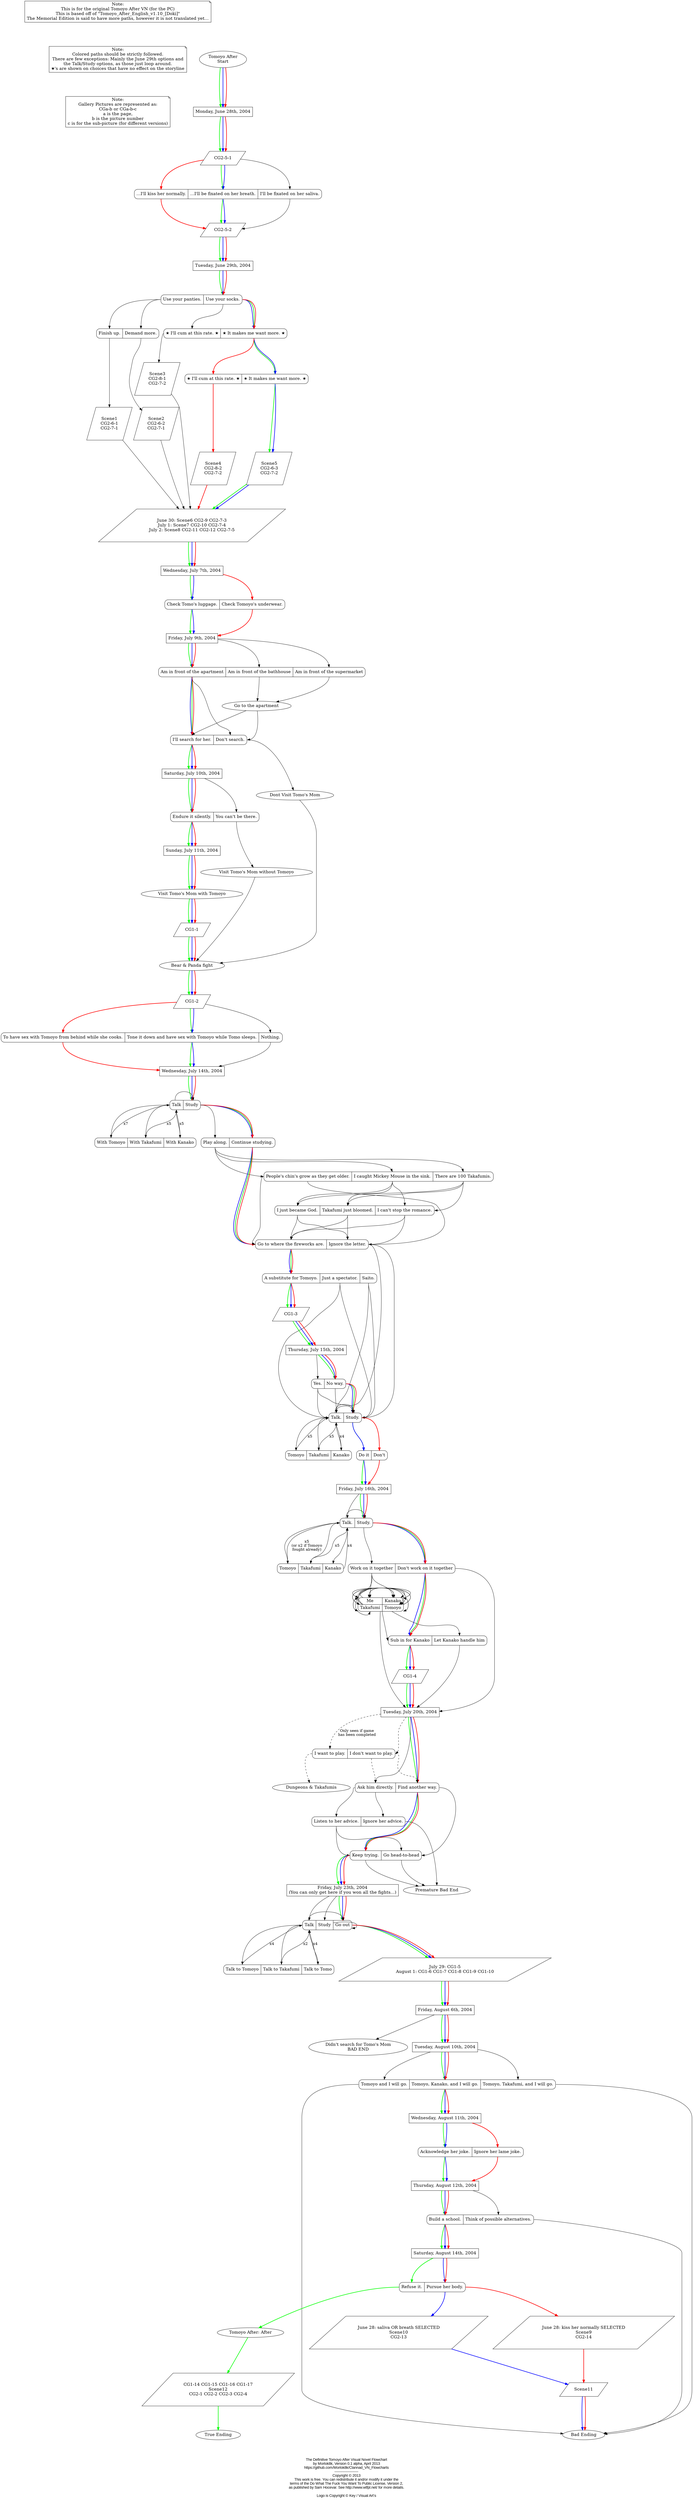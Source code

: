 digraph Tomoyo_After_PC {
/*
#######################################################################
#            DO WHAT THE FUCK YOU WANT TO PUBLIC LICENSE              #
#                    Version 2, December 2004                         #
#                                                                     #
# Copyright (C) 2004 Sam Hocevar <sam@hocevar.net>                    #
#                                                                     #
# Everyone is permitted to copy and distribute verbatim or modified   #
# copies of this license document, and changing it is allowed as long #
# as the name is changed.                                             #
#                                                                     #
#            DO WHAT THE FUCK YOU WANT TO PUBLIC LICENSE              #
#   TERMS AND CONDITIONS FOR COPYING, DISTRIBUTION AND MODIFICATION   #
#                                                                     #
#  0. You just DO WHAT THE FUCK YOU WANT TO.                          #
#                                                                     #
#######################################################################
*/

    // The Definitive Tomoyo After Visual Novel Flowchart

    graph [label = "\n\n\n\nThe Definitive Tomoyo After Visual Novel Flowchart\nby Morlok8k, Version 0.1 alpha, April 2013\nhttps://github.com/Morlok8k/Clannad_VN_Flowcharts\n--------------------\nCopyright © 2013\nThis work is free. You can redistribute it and/or modify it under the\nterms of the Do What The Fuck You Want To Public License, Version 2,\nas published by Sam Hocevar. See http://www.wtfpl.net/ for more details.\n\nLogo is Copyright © Key / Visual Art's" ];
    colorscheme=X11;
    ranksep=1.25;
    compound=true;
    node [fontsize=16];
    fontname="Arial";
    
    //bgcolor=white;
    //edge [arrowsize=1, color=black];
    concentrate=false;
    //splines=ortho;
    splines=true;


/*
TODO:

figure out if there are rlvm bugs.  (not counting D&T)
I cant seem to get some of the CG's that i should.

where are the last 3 CG's on page 1?
why am i not getting the first 4 of page 2?

need to play on Windows / Wine.

D&T completion is said to unlock a CG.
D&T completion is playing it 8 times?  this fact needs verification.

*/

    Note [shape = note, label = "Note:\nThis is for the original Tomoyo After VN (for the PC)\nThis is based off of \"Tomoyo_After_English_v1.10_[Doki]\"\nThe Memorial Edition is said to have more paths, however it is not translated yet..."];
    Note2 [shape = note, label = "Note:\nColored paths should be strictly followed.\nThere are few exceptions: Mainly the June 29th options and\nthe Talk/Study options, as those just loop around.\n★'s are shown on choices that have no effect on the storyline"];
    Note3 [shape = note, label = "Note:\nGallery Pictures are represented as:\nCGa-b or CGa-b-c\na is the page,\nb is the picture number\nc is for the sub-picture (for different versions)"];
    Note -> Note2 -> Note3 [style = bold, color = invis];


//Tomoyo After
    Tomoyo_After_logo [image="dot_files/Tomoyo_After_logo.jpg", label = " ", shape = box, color = invis];
    Tomoyo_After_logo -> Start [style = bold, color = invis];


//start


    Start [label = "Tomoyo After\nStart"];

    //June 28
    JUN_28 [shape = box, label = "Monday, June 28th, 2004"];

    Start -> JUN_28 [style = bold, color = green];    //END1
    Start -> JUN_28 [style = bold, color = blue];    //Blue Path
    Start -> JUN_28 [style = bold, color = red];    //BAD_END

    //CG2-5-1
    CG251 [shape = parallelogram, label = "CG2-5-1"];
    JUN_28 -> CG251 [style = bold, color = green];    //END1
    JUN_28 -> CG251 [style = bold, color = blue];    //Blue Path
    JUN_28 -> CG251 [style = bold, color = red];    //BAD_END

    TA_1 [shape = Mrecord, label = "<a1>...I'll kiss her normally.|<a2>...I'll be fixated on her breath.|<a3>I'll be fixated on her saliva."];
    //choice affects scene on August 14
    CG251 -> TA_1:a2 [style = bold, color = green];    //END1
    CG251 -> TA_1:a2 [style = bold, color = blue];    //Blue Path
    CG251 -> TA_1:a1 [style = bold, color = red];    //BAD_END
    CG251 -> TA_1:a3;

    //CG2-5-2
    CG252 [shape = parallelogram, label = "CG2-5-2"];
    TA_1:a2 -> CG252 [style = bold, color = green];    //END1
    TA_1:a2 -> CG252 [style = bold, color = blue];    //Blue Path
    TA_1:a1 -> CG252 [style = bold, color = red];    //BAD_END
    TA_1:a3 -> CG252;

    //June 29
    JUN_29 [shape = box, label = "Tuesday, June 29th, 2004"];
    CG252 -> JUN_29 [style = bold, color = green];    //END1
    CG252 -> JUN_29 [style = bold, color = blue];    //Blue Path
    CG252 -> JUN_29 [style = bold, color = red];    //BAD_END
    
    TA_2 [shape = Mrecord, label = "<a1>Use your panties.|<a2>Use your socks."];
    JUN_29 -> TA_2:a2 [style = bold, color = green];    //END1
    JUN_29 -> TA_2:a2 [style = bold, color = blue];    //Blue Path
    JUN_29 -> TA_2:a2 [style = bold, color = red];    //BAD_END

    TA_2a [shape = Mrecord, label = "<a1>Finish up.|<a2>Demand more."];
    TA_2:a1 -> TA_2a:a1;
    TA_2:a1 -> TA_2a:a2;

    TA_3 [shape = Mrecord, label = "<a1>★ I'll cum at this rate. ★|<a2>★ It makes me want more. ★"];
    TA_2:a2 -> TA_3:a2 [style = bold, color = green];    //END1
    TA_2:a2 -> TA_3:a2 [style = bold, color = blue];    //Blue Path
    TA_2:a2 -> TA_3:a2 [style = bold, color = red];    //BAD_END
    TA_2:a2 -> TA_3:a1;

    TA_4 [shape = Mrecord, label = "<a1>★ I'll cum at this rate. ★|<a2>★ It makes me want more. ★"];
    TA_3:a2 -> TA_4:a2 [style = bold, color = green];    //END1
    TA_3:a2 -> TA_4:a2 [style = bold, color = invis];    // putting in an invisible arrow seperates the green and blue a bit more...
    TA_3:a2 -> TA_4:a2 [style = bold, color = blue];    //Blue Path
    TA_3:a2 -> TA_4:a1 [style = bold, color = red];    //BAD_END


    //Scene1 CG2-6-1 CG2-7-1
    Scene1 [shape = parallelogram, label = "Scene1\nCG2-6-1\nCG2-7-1"];
    TA_2a:a1 -> Scene1;

    //Scene2 CG2-6-2 CG2-7-1
    Scene2 [shape = parallelogram, label = "Scene2\nCG2-6-2\nCG2-7-1"];
    TA_2a:a2 -> Scene2;

    //Scene3 CG2-8-1 CG2-7-2
    Scene3 [shape = parallelogram, label = "Scene3\nCG2-8-1\nCG2-7-2"];
    TA_3:a1 -> Scene3;

    //Scene4 CG2-8-2 CG2-7-2
    Scene4 [shape = parallelogram, label = "Scene4\nCG2-8-2\nCG2-7-2"];
    TA_4:a1 -> Scene4 [style = bold, color = red];

    //Scene5 CG2-6-3 CG2-7-2
    Scene5 [shape = parallelogram, label = "Scene5\nCG2-6-3\nCG2-7-2"];
    TA_4:a2 -> Scene5 [style = bold, color = green];
    TA_4:a2 -> Scene5 [style = bold, color = blue];

    //Scene6 CG2-9 CG2-7-3    //June 30
    //Scene7 CG2-10 CG2-7-4    //July 1
    //Scene8 CG2-11 CG2-12 CG2-7-5    //July 2
    Scene678 [shape = parallelogram, label = "June 30: Scene6 CG2-9 CG2-7-3\nJuly 1: Scene7 CG2-10 CG2-7-4\nJuly 2: Scene8 CG2-11 CG2-12 CG2-7-5"];
    Scene5 -> Scene678 [style = bold, color = green];    //END1
    Scene5 -> Scene678 [style = bold, color = blue];    //Blue Path
    Scene4 -> Scene678 [style = bold, color = red];    //BAD_END
    Scene1 -> Scene678;
    Scene2 -> Scene678;
    Scene3 -> Scene678;

    //July 07
    JUL_7 [shape = box, label = "Wednesday, July 7th, 2004"];
    Scene678 -> JUL_7 [style = bold, color = green];    //END1
    Scene678 -> JUL_7 [style = bold, color = blue];    //Blue Path
    Scene678 -> JUL_7 [style = bold, color = red];    //BAD_END


    TA_5 [shape = Mrecord, label = "<a1>Check Tomo's luggage.|<a2>Check Tomoyo's underwear."];
    JUL_7 -> TA_5:a1 [style = bold, color = green];    //END1
    JUL_7 -> TA_5:a1 [style = bold, color = blue];    //Blue Path
    JUL_7 -> TA_5:a2 [style = bold, color = red];    //BAD_END


    //July 09
    JUL_9 [shape = box, label = "Friday, July 9th, 2004"];
    TA_5:a1 -> JUL_9 [style = bold, color = green];    //END1
    TA_5:a1 -> JUL_9 [style = bold, color = blue];    //Blue Path
    TA_5:a2 -> JUL_9 [style = bold, color = red];    //BAD_END

    TA_6 [shape = Mrecord, label = "<a1>Am in front of the apartment|<a2>Am in front of the bathhouse|<a3>Am in front of the supermarket"];
    JUL_9 -> TA_6:a1 [style = bold, color = green];    //END1
    JUL_9 -> TA_6:a1 [style = bold, color = blue];    //Blue Path
    JUL_9 -> TA_6:a1 [style = bold, color = red];    //BAD_END
    JUL_9 -> TA_6:a2;
    JUL_9 -> TA_6:a3;

    TA_6a [label = "Go to the apartment"];
    TA_6:a2 -> TA_6a;
    TA_6:a3 -> TA_6a;


    TA_7 [shape = Mrecord, label = "<a1>I'll search for her.|<a2>Don't search."];
    TA_6:a1 -> TA_7:a1 [style = bold, color = green];    //END1
    TA_6:a1 -> TA_7:a1 [style = bold, color = blue];    //Blue Path
    TA_6:a1 -> TA_7:a1 [style = bold, color = red];    //BAD_END
    TA_6a -> TA_7:a1;
    TA_6a -> TA_7:a2;
    TA_6:a1 -> TA_7:a2;


    //July 10
    JUL_10 [shape = box, label = "Saturday, July 10th, 2004"];
    TA_7:a1 -> JUL_10 [style = bold, color = green];    //END1
    TA_7:a1 -> JUL_10 [style = bold, color = blue];    //Blue Path
    TA_7:a1 -> JUL_10 [style = bold, color = red];    //BAD_END


    TA_8 [shape = Mrecord, label = "<a1>Endure it silently.|<a2>You can't be there."];
    JUL_10 -> TA_8:a1 [style = bold, color = green];    //END1
    JUL_10 -> TA_8:a1 [style = bold, color = blue];    //Blue Path
    JUL_10 -> TA_8:a1 [style = bold, color = red];    //BAD_END
    JUL_10 -> TA_8:a2;


    //July 11
    JUL_11 [shape = box, label = "Sunday, July 11th, 2004"];
    TA_8:a1 -> JUL_11 [style = bold, color = green];    //END1
    TA_8:a1 -> JUL_11 [style = bold, color = blue];    //Blue Path
    TA_8:a1 -> JUL_11 [style = bold, color = red];    //BAD_END



    JUL_11_mother1 [label = "Visit Tomo's Mom with Tomoyo"];
    JUL_11_mother2 [label = "Visit Tomo's Mom without Tomoyo"];
    JUL_11_mother3 [label = "Dont Visit Tomo's Mom"];

    JUL_11 -> JUL_11_mother1 [style = bold, color = green];    //END1
    JUL_11 -> JUL_11_mother1 [style = bold, color = blue];    //Blue Path
    JUL_11 -> JUL_11_mother1 [style = bold, color = red];    //BAD_END
    TA_8:a2 -> JUL_11_mother2;
    TA_7:a2 -> JUL_11_mother3;

    CG11 [shape = parallelogram, label = "CG1-1"];
    JUL_11_mother1 -> CG11 [style = bold, color = green];    //END1
    JUL_11_mother1 -> CG11 [style = bold, color = blue];    //Blue Path
    JUL_11_mother1 -> CG11 [style = bold, color = red];    //BAD_END

    JUL_11_bp [label = "Bear & Panda fight"];
    CG11 -> JUL_11_bp [style = bold, color = green];    //END1
    CG11 -> JUL_11_bp [style = bold, color = blue];    //Blue Path
    CG11 -> JUL_11_bp [style = bold, color = red];    //BAD_END
    JUL_11_mother2 -> JUL_11_bp;
    JUL_11_mother3 -> JUL_11_bp;


    CG12 [shape = parallelogram, label = "CG1-2"];
    JUL_11_bp -> CG12 [style = bold, color = green];    //END1
    JUL_11_bp -> CG12 [style = bold, color = blue];    //Blue Path
    JUL_11_bp -> CG12 [style = bold, color = red];    //BAD_END


    TA_9 [shape = Mrecord, label = "<a1>To have sex with Tomoyo from behind while she cooks.|<a2>Tone it down and have sex with Tomoyo while Tomo sleeps.|<a3>Nothing."];
    CG12 -> TA_9:a2 [style = bold, color = green];    //END1
    CG12 -> TA_9:a2 [style = bold, color = blue];    //Blue Path
    CG12 -> TA_9:a1 [style = bold, color = red];    //BAD_END
    CG12 -> TA_9:a3;


    //July 14
    JUL_14 [shape = box, label = "Wednesday, July 14th, 2004"];
    TA_9:a2 -> JUL_14 [style = bold, color = green];    //END1
    TA_9:a2 -> JUL_14 [style = bold, color = blue];    //Blue Path
    TA_9:a1 -> JUL_14 [style = bold, color = red];    //BAD_END
    TA_9:a3 -> JUL_14;

    TA_10 [shape = Mrecord, label = "<a1>Talk|<a2>Study"];
    JUL_14 -> TA_10:a2 [style = bold, color = green];    //END1
    JUL_14 -> TA_10:a2 [style = bold, color = blue];    //Blue Path
    JUL_14 -> TA_10:a2 [style = bold, color = red];    //BAD_END



    TA_10_a [shape = Mrecord, label = "<a1>With Tomoyo|<a2>With Takafumi|<a3>With Kanako"];
    TA_10:a1 -> TA_10_a:a1;
    TA_10:a1 -> TA_10_a:a2;
    TA_10:a1 -> TA_10_a:a3;
    TA_10_a:a1 -> TA_10:a1 [label = "x7"];
    TA_10_a:a2 -> TA_10:a1 [label = "x5"];
    TA_10_a:a3 -> TA_10:a1 [label = "x5"];
    TA_10:a1 -> TA_10:a2;


    TA_11 [shape = Mrecord, label = "<a1>Play along.|<a2>Continue studying."];
    TA_10:a2 -> TA_11:a2 [style = bold, color = green];    //END1
    TA_10:a2 -> TA_11:a2 [style = bold, color = blue];    //Blue Path
    TA_10:a2 -> TA_11:a2 [style = bold, color = red];    //BAD_END
    TA_10:a2 -> TA_11:a1;

    TA_11_a [shape = Mrecord, label = "<a1>People's chin's grow as they get older.|<a2>I caught Mickey Mouse in the sink.|<a3>There are 100 Takafumis."];
    TA_11:a1 -> TA_11_a:a1;
    TA_11:a1 -> TA_11_a:a2;
    TA_11:a1 -> TA_11_a:a3;

    TA_11_b [shape = Mrecord, label = "<a1>I just became God.|<a2>Takafumi just bloomed.|<a3>I can't stop the romance."];

    TA_11_a:a1 -> TA_12:a1
    TA_11_a:a1 -> TA_12:a2

    TA_11_a:a2 -> TA_11_b:a1
    TA_11_a:a2 -> TA_11_b:a2
    TA_11_a:a2 -> TA_11_b:a3
    TA_11_a:a3 -> TA_11_b:a1
    TA_11_a:a3 -> TA_11_b:a2
    TA_11_a:a3 -> TA_11_b:a3

    TA_11_b:a1 -> TA_12:a1
    TA_11_b:a2 -> TA_12:a1
    TA_11_b:a3 -> TA_12:a1
    TA_11_b:a1 -> TA_12:a2
    TA_11_b:a2 -> TA_12:a2
    TA_11_b:a3 -> TA_12:a2


    TA_12 [shape = Mrecord, label = "<a1>Go to where the fireworks are.|<a2>Ignore the letter."];
    TA_11:a2 -> TA_12:a1 [style = bold, color = green];    //END1
    TA_11:a2 -> TA_12:a1 [style = bold, color = blue];    //Blue Path
    TA_11:a2 -> TA_12:a1 [style = bold, color = red];    //BAD_END

    TA_13 [shape = Mrecord, label = "<a1>A substitute for Tomoyo.|<a2>Just a spectator.|<a3>Saito."];
    TA_12:a1 -> TA_13:a1 [style = bold, color = green];    //END1
    TA_12:a1 -> TA_13:a1 [style = bold, color = blue];    //Blue Path
    TA_12:a1 -> TA_13:a1 [style = bold, color = red];    //BAD_END

    CG13 [shape = parallelogram, label = "CG1-3"];
    TA_13:a1 -> CG13 [style = bold, color = green];    //END1
    TA_13:a1 -> CG13 [style = bold, color = blue];    //Blue Path
    TA_13:a1 -> CG13 [style = bold, color = red];    //BAD_END

    //July 15
    JUL_15 [shape = box, label = "Thursday, July 15th, 2004"];
    CG13 -> JUL_15 [style = bold, color = green];    //END1
    CG13 -> JUL_15 [style = bold, color = blue];    //Blue Path
    CG13 -> JUL_15 [style = bold, color = red];    //BAD_END

    TA_14 [shape = Mrecord, label = "<a1>Yes.|<a2>No way."];
    JUL_15 -> TA_14:a2 [style = bold, color = green];    //END1
    JUL_15 -> TA_14:a2 [style = bold, color = blue];    //Blue Path
    JUL_15 -> TA_14:a2 [style = bold, color = red];    //BAD_END
    JUL_15 -> TA_14:a1;

    TA_15 [shape = Mrecord, label = "<a1>Talk.|<a2>Study."];
    TA_14:a2 -> TA_15:a2 [style = bold, color = green];    //END1
    TA_14:a2 -> TA_15:a2 [style = bold, color = blue];    //Blue Path
    TA_14:a2 -> TA_15:a2 [style = bold, color = red];    //BAD_END
    TA_14:a1 -> TA_15:a1;
    TA_14:a1 -> TA_15:a2;
    TA_14:a2 -> TA_15:a1;

    TA_12:a2 -> TA_15:a1;
    TA_12:a2 -> TA_15:a2;
    TA_13:a2 -> TA_15:a1;
    TA_13:a2 -> TA_15:a2;
    TA_13:a3 -> TA_15:a1;
    TA_13:a3 -> TA_15:a2;




    TA_15_a [shape = Mrecord, label = "<a1>Tomoyo|<a2>Takafumi|<a3>Kanako"];
    TA_15:a1 -> TA_15_a:a1;
    TA_15:a1 -> TA_15_a:a2;
    TA_15:a1 -> TA_15_a:a3;
    TA_15_a:a1 -> TA_15:a1 [label = "x5"];
    TA_15_a:a2 -> TA_15:a1 [label = "x5"];
    TA_15_a:a3 -> TA_15:a1 [label = "x4"];
    TA_15:a1 -> TA_15:a2;





    TA_16 [shape = Mrecord, label = "<a>Do it|<aa>Don't"];
    TA_15:a2 -> TA_16:a [style = bold, color = green];    //END1
    TA_15:a2 -> TA_16:a [style = bold, color = blue];    //Blue Path
    TA_15:a2 -> TA_16:aa [style = bold, color = red];    //BAD_END


    //July 16
    JUL_16 [shape = box, label = "Friday, July 16th, 2004"];
    TA_16:a -> JUL_16 [style = bold, color = green];    //END1
    TA_16:a -> JUL_16 [style = bold, color = blue];    //Blue Path
    TA_16:aa -> JUL_16 [style = bold, color = red];    //BAD_END

    TA_17 [shape = Mrecord, label = "<a1>Talk.|<a2>Study."];
    JUL_16 -> TA_17:a2 [style = bold, color = green];    //END1
    JUL_16 -> TA_17:a2 [style = bold, color = blue];    //Blue Path
    JUL_16 -> TA_17:a2 [style = bold, color = red];    //BAD_END
    JUL_16 -> TA_17:a1;

    TA_17_a [shape = Mrecord, label = "<a1>Tomoyo|<a2>Takafumi|<a3>Kanako"];
    TA_17:a1 -> TA_17_a:a1;
    TA_17:a1 -> TA_17_a:a2;
    TA_17:a1 -> TA_17_a:a3;
    TA_17_a:a1 -> TA_17:a1 [label = "x5\n(or x2 if Tomoyo\nfought already)"];
    TA_17_a:a2 -> TA_17:a1 [label = "x5"];
    TA_17_a:a3 -> TA_17:a1 [label = "x4"];
    TA_17:a1 -> TA_17:a2;


    TA_18 [shape = Mrecord, label = "<a1>Work on it together|<a2>Don't work on it together"];
    TA_17:a2 -> TA_18:a2 [style = bold, color = green];    //END1
    TA_17:a2 -> TA_18:a2 [style = bold, color = blue];    //Blue Path
    TA_17:a2 -> TA_18:a2 [style = bold, color = red];    //BAD_END
    TA_17:a2 -> TA_18:a1;

    TA_18_a [shape = Mrecord, label = "{<a1>Me|<a2>Takafumi}|{<a3>Kanako|<a4>Tomoyo}"];
    TA_18:a1 -> TA_18_a:a1;
    TA_18:a1 -> TA_18_a:a2;
    TA_18:a1 -> TA_18_a:a3;

    TA_18_a:a1 -> TA_18_a:a2;
    TA_18_a:a1 -> TA_18_a:a3;
    TA_18_a:a1 -> TA_18_a:a4;
    TA_18_a:a2 -> TA_18_a:a1;
    TA_18_a:a2 -> TA_18_a:a3;
    TA_18_a:a2 -> TA_18_a:a4;
    TA_18_a:a3 -> TA_18_a:a1;
    TA_18_a:a3 -> TA_18_a:a2;
    TA_18_a:a3 -> TA_18_a:a4;
    TA_18_a:a4 -> TA_18_a:a1;
    TA_18_a:a4 -> TA_18_a:a2;
    TA_18_a:a4 -> TA_18_a:a3;
    
    TA_18_a -> TA_19:a1;
    TA_18_a -> TA_19:a2;

    TA_19 [shape = Mrecord, label = "<a1>Sub in for Kanako|<a2>Let Kanako handle him"];
    TA_18:a2 -> TA_19:a1 [style = bold, color = green];    //END1
    TA_18:a2 -> TA_19:a1 [style = bold, color = blue];    //Blue Path
    TA_18:a2 -> TA_19:a1 [style = bold, color = red];    //BAD_END

    //July 19
    CG14 [shape = parallelogram, label = "CG1-4"];
    TA_19:a1 -> CG14 [style = bold, color = green];    //END1
    TA_19:a1 -> CG14 [style = bold, color = blue];    //Blue Path
    TA_19:a1 -> CG14 [style = bold, color = red];    //BAD_END

    //July 20
    JUL_20 [shape = box, label = "Tuesday, July 20th, 2004"];
    TA_18_a -> JUL_20;    //if tomoyo fought on the 15th
    TA_18:a2 -> JUL_20;    //if tomoyo fought on the 15th
    CG14 -> JUL_20 [style = bold, color = green];    //END1
    CG14 -> JUL_20 [style = bold, color = blue];    //Blue Path
    CG14 -> JUL_20 [style = bold, color = red];    //BAD_END
    TA_19:a2 -> JUL_20;

    RPG [shape = Mrecord, label = "<a1>I want to play.|<a2>I don't want to play."];
    JUL_20 -> RPG:a1 [style = dashed, label = "Only seen if game\nhas been completed"];
    JUL_20 -> RPG:a2 [style = dashed];
    RPG:a2 -> TA_20:a1 [style = dashed];
    RPG:a2 -> TA_20:a2 [style = dashed];

    GAME [label = "Dungeons & Takafumis"];
    RPG:a1 -> GAME [style = dashed];

    TA_20 [shape = Mrecord, label = "<a1>Ask him directly.|<a2>Find another way."];
    JUL_20 -> TA_20:a2 [style = bold, color = green];    //END1
    JUL_20 -> TA_20:a2 [style = bold, color = blue];    //Blue Path
    JUL_20 -> TA_20:a2 [style = bold, color = red];    //BAD_END
    JUL_20 -> TA_20:a1;

    TA_20_a [shape = Mrecord, label = "<a1>Listen to her advice.|<a2>Ignore her advice."];
    TA_20:a1 -> TA_20_a:a1;
    TA_20:a1 -> TA_20_a:a2;
    
    TA_20_a:a2 -> BAD_END_2;    //additional path to BAD_END_2

    //July 21
    TA_21 [shape = Mrecord, label = "<a1>Keep trying.|<a2>Go head-to-head"];
    TA_20:a2 -> TA_21:a1 [style = bold, color = green];    //END1
    TA_20:a2 -> TA_21:a1 [style = bold, color = blue];    //Blue Path
    TA_20:a2 -> TA_21:a1 [style = bold, color = red];    //BAD_END
    TA_20:a2 -> TA_21:a2;
    TA_20_a:a1 -> TA_21:a1;
    TA_20_a:a1 -> TA_21:a2;
    TA_21:a2 -> BAD_END_2;    //additional path to BAD_END_2
    TA_21:a1 -> BAD_END_2;    //additional path to BAD_END_2  (depends on earlier choices)


    //July 23
    JUL_23 [shape = box, label = "Friday, July 23th, 2004\n(You can only get here if you won all the fights...)"];
    TA_21:a1 -> JUL_23 [style = bold, color = green];    //END1
    TA_21:a1 -> JUL_23 [style = bold, color = blue];    //Blue Path
    TA_21:a1 -> JUL_23 [style = bold, color = red];    //BAD_END

    
    TA_22 [shape = Mrecord, label = "<a1>Talk|<a2>Study|<a3>Go out"];
    JUL_23 -> TA_22:a3 [style = bold, color = green];    //END1
    JUL_23 -> TA_22:a3 [style = bold, color = blue];    //Blue Path
    JUL_23 -> TA_22:a3 [style = bold, color = red];    //BAD_END
    JUL_23 -> TA_22:a1;
    JUL_23 -> TA_22:a2;

    TA_22_a [shape = Mrecord, label = "<a1>Talk to Tomoyo|<a2>Talk to Takafumi|<a3>Talk to Tomo"];
    TA_22:a1 -> TA_22_a:a1;
    TA_22:a1 -> TA_22_a:a2;
    TA_22:a1 -> TA_22_a:a3;
    TA_22_a:a1 -> TA_22:a1 [label = "x4"];
    TA_22_a:a2 -> TA_22:a1 [label = "x2"];
    TA_22_a:a3 -> TA_22:a1 [label = "x4"];
    TA_22:a1 -> TA_22:a3;
    TA_22:a2 -> TA_22:a3;

    //July 29
    //CG1-5
    //August 1
    //CG1-6 CG1-7 CG1-8 CG1-9 CG1-10
    CG15 [shape = parallelogram, label = "July 29: CG1-5\nAugust 1: CG1-6 CG1-7 CG1-8 CG1-9 CG1-10"];
    TA_22:a3 -> CG15 [style = bold, color = green];    //END1
    TA_22:a3 -> CG15 [style = bold, color = blue];    //Blue Path
    TA_22:a3 -> CG15 [style = bold, color = red];    //BAD_END

    //August 6
    AUG_6 [shape = box, label = "Friday, August 6th, 2004"];
    CG15 -> AUG_6 [style = bold, color = green];    //END1
    CG15 -> AUG_6 [style = bold, color = blue];    //Blue Path
    CG15 -> AUG_6 [style = bold, color = red];    //BAD_END
    AUG_6_BAD_END [label = "Didn't search for Tomo's Mom\nBAD END"];
    AUG_6 -> AUG_6_BAD_END;
    //TODO: Verify!


    //August 10
    AUG_10 [shape = box, label = "Tuesday, August 10th, 2004"];
    AUG_6 -> AUG_10 [style = bold, color = green];    //END1
    AUG_6 -> AUG_10 [style = bold, color = blue];    //Blue Path
    AUG_6 -> AUG_10 [style = bold, color = red];    //BAD_END

    TA_23 [shape = Mrecord, label = "<a1>Tomoyo and I will go.|<a2>Tomoyo, Kanako, and I will go.|<a3>Tomoyo, Takafumi, and I will go."];
    AUG_10 -> TA_23:a2 [style = bold, color = green];    //END1
    AUG_10 -> TA_23:a2 [style = bold, color = blue];    //Blue Path
    AUG_10 -> TA_23:a2 [style = bold, color = red];    //BAD_END
    AUG_10 -> TA_23:a1;
    AUG_10 -> TA_23:a3;


    //August 11
    AUG_11 [shape = box, label = "Wednesday, August 11th, 2004"];
    TA_23:a2 -> AUG_11 [style = bold, color = green];    //END1
    TA_23:a2 -> AUG_11 [style = bold, color = blue];    //Blue Path
    TA_23:a2 -> AUG_11 [style = bold, color = red];    //BAD_END

    TA_24 [shape = Mrecord, label = "<a1>Acknowledge her joke.|<a2>Ignore her lame joke."];
    AUG_11 -> TA_24:a1 [style = bold, color = green];    //END1
    AUG_11 -> TA_24:a1 [style = bold, color = blue];    //Blue Path
    AUG_11 -> TA_24:a2 [style = bold, color = red];    //BAD_END


    //August 12
    AUG_12 [shape = box, label = "Thursday, August 12th, 2004"];
    TA_24:a1 -> AUG_12 [style = bold, color = green];    //END1
    TA_24:a1 -> AUG_12 [style = bold, color = blue];    //Blue Path
    TA_24:a2 -> AUG_12 [style = bold, color = red];    //BAD_END

    TA_25 [shape = Mrecord, label = "<a1>Build a school.|<a2>Think of possible alternatives."];
    AUG_12 -> TA_25:a1 [style = bold, color = green];    //END1
    AUG_12 -> TA_25:a1 [style = bold, color = blue];    //Blue Path
    AUG_12 -> TA_25:a1 [style = bold, color = red];    //BAD_END
    AUG_12 -> TA_25:a2;

    //August 14
    AUG_14 [shape = box, label = "Saturday, August 14th, 2004"];
    TA_25:a1 -> AUG_14 [style = bold, color = green];    //END1
    TA_25:a1 -> AUG_14 [style = bold, color = blue];    //Blue Path
    TA_25:a1 -> AUG_14 [style = bold, color = red];    //BAD_END

    TA_26 [shape = Mrecord, label = "<a1>Refuse it.|<a2>Pursue her body."];
    AUG_14 -> TA_26:a1 [style = bold, color = green];    //END1
    AUG_14 -> TA_26:a2 [style = bold, color = blue];    //Blue Path
    AUG_14 -> TA_26:a2 [style = bold, color = red];    //BAD_END


    Scene9 [shape = parallelogram, label = "June 28: kiss her normally SELECTED\nScene9\nCG2-14"];
    Scene10 [shape = parallelogram, label = "June 28: saliva OR breath SELECTED\nScene10\nCG2-13"];
    TA_26:a2 -> Scene10 [style = bold, color = blue];    //Blue Path
    TA_26:a2 -> Scene9 [style = bold, color = red];    //BAD_END

    Scene11 [shape = parallelogram, label = "Scene11"];
    Scene9 -> Scene11 [style = bold, color = red];    //BAD_END
    Scene10 -> Scene11 [style = bold, color = blue];    //Blue Path




//AUG 23
//CG1-11 CG1-12 CG1-13

    TAA [label = "Tomoyo After: After"];
    TA_26:a1 -> TAA [style = bold, color = green];    //END1

//CG1-14 CG1-15 CG1-16 CG1-17
//Scene12
//CG2-1 CG2-2 CG2-3 CG2-4
    Scene12 [shape = parallelogram, label = "CG1-14 CG1-15 CG1-16 CG1-17\nScene12\nCG2-1 CG2-2 CG2-3 CG2-4"];
    TAA -> Scene12 [style = bold, color = green];    //END1

//TODO: I cant seem to get CG2-1, 2-2, 2-3, or 2-4.  try on windows. rlvm bug?

    END1_END [label = "True Ending\n"];
    Scene12 -> END1_END [style = bold, color = green];    //END1




    BAD_END_1 [label = "Bad Ending"];
    Scene11 -> BAD_END_1 [style = bold, color = blue];    //Blue Path
    Scene11 -> BAD_END_1 [style = bold, color = red];    //BAD_END
    TA_23:a1 -> BAD_END_1;
    TA_23:a3 -> BAD_END_1;
    TA_25:a2 -> BAD_END_1;

    BAD_END_2 [label = "Premature Bad End"];    //BAD_END #2

}

